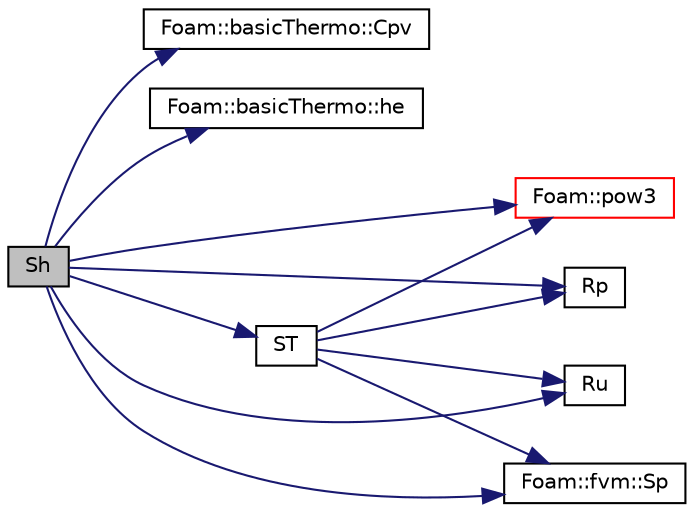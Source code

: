 digraph "Sh"
{
  bgcolor="transparent";
  edge [fontname="Helvetica",fontsize="10",labelfontname="Helvetica",labelfontsize="10"];
  node [fontname="Helvetica",fontsize="10",shape=record];
  rankdir="LR";
  Node1009 [label="Sh",height=0.2,width=0.4,color="black", fillcolor="grey75", style="filled", fontcolor="black"];
  Node1009 -> Node1010 [color="midnightblue",fontsize="10",style="solid",fontname="Helvetica"];
  Node1010 [label="Foam::basicThermo::Cpv",height=0.2,width=0.4,color="black",URL="$a30993.html#a8ef6b02f0ee51039c3741cf05f1a6a7c",tooltip="Heat capacity at constant pressure/volume [J/kg/K]. "];
  Node1009 -> Node1011 [color="midnightblue",fontsize="10",style="solid",fontname="Helvetica"];
  Node1011 [label="Foam::basicThermo::he",height=0.2,width=0.4,color="black",URL="$a30993.html#a662d59ddd0d78a76cd9838b63db0dc27",tooltip="Enthalpy/Internal energy [J/kg]. "];
  Node1009 -> Node1012 [color="midnightblue",fontsize="10",style="solid",fontname="Helvetica"];
  Node1012 [label="Foam::pow3",height=0.2,width=0.4,color="red",URL="$a21851.html#a2e8f5d970ee4fb466536c3c46bae91fe"];
  Node1009 -> Node1016 [color="midnightblue",fontsize="10",style="solid",fontname="Helvetica"];
  Node1016 [label="Rp",height=0.2,width=0.4,color="black",URL="$a31377.html#ae4246644477ec623cc2c49d14dbe2709",tooltip="Source term component (for power of T^4) "];
  Node1009 -> Node1017 [color="midnightblue",fontsize="10",style="solid",fontname="Helvetica"];
  Node1017 [label="Ru",height=0.2,width=0.4,color="black",URL="$a31377.html#ae887cffa63beb79bd2d4156c4f964993",tooltip="Source term component (constant) "];
  Node1009 -> Node1018 [color="midnightblue",fontsize="10",style="solid",fontname="Helvetica"];
  Node1018 [label="Foam::fvm::Sp",height=0.2,width=0.4,color="black",URL="$a21862.html#a85d1dcca92042fd0a570c31ea79c160d"];
  Node1009 -> Node1019 [color="midnightblue",fontsize="10",style="solid",fontname="Helvetica"];
  Node1019 [label="ST",height=0.2,width=0.4,color="black",URL="$a31377.html#a7effa79bfe78154a74780d1b775abb3c",tooltip="Temperature source term. "];
  Node1019 -> Node1017 [color="midnightblue",fontsize="10",style="solid",fontname="Helvetica"];
  Node1019 -> Node1018 [color="midnightblue",fontsize="10",style="solid",fontname="Helvetica"];
  Node1019 -> Node1016 [color="midnightblue",fontsize="10",style="solid",fontname="Helvetica"];
  Node1019 -> Node1012 [color="midnightblue",fontsize="10",style="solid",fontname="Helvetica"];
}

